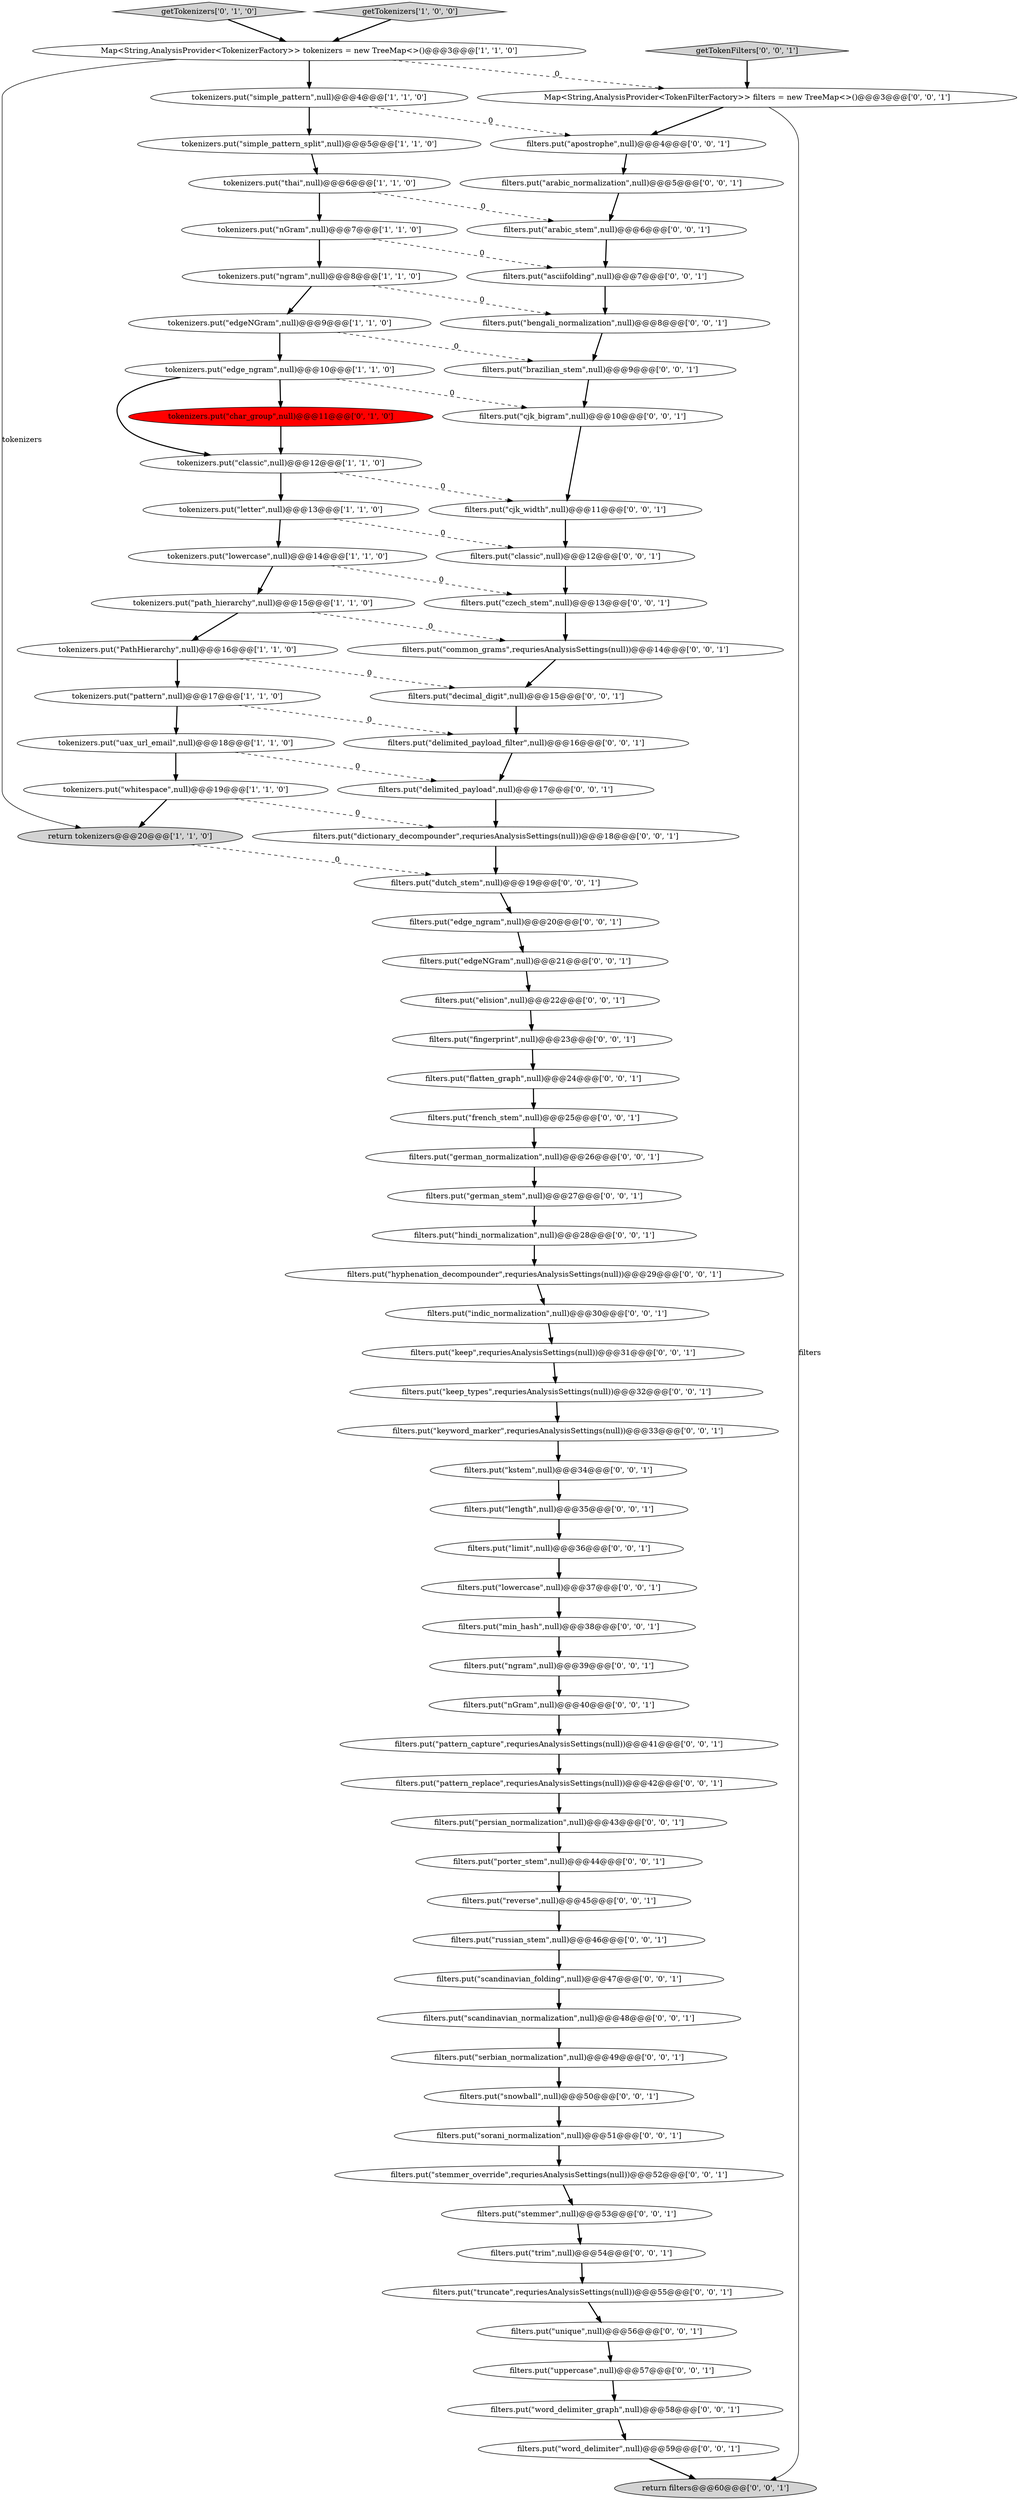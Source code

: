digraph {
29 [style = filled, label = "filters.put(\"persian_normalization\",null)@@@43@@@['0', '0', '1']", fillcolor = white, shape = ellipse image = "AAA0AAABBB3BBB"];
74 [style = filled, label = "filters.put(\"sorani_normalization\",null)@@@51@@@['0', '0', '1']", fillcolor = white, shape = ellipse image = "AAA0AAABBB3BBB"];
77 [style = filled, label = "filters.put(\"russian_stem\",null)@@@46@@@['0', '0', '1']", fillcolor = white, shape = ellipse image = "AAA0AAABBB3BBB"];
24 [style = filled, label = "filters.put(\"nGram\",null)@@@40@@@['0', '0', '1']", fillcolor = white, shape = ellipse image = "AAA0AAABBB3BBB"];
28 [style = filled, label = "filters.put(\"brazilian_stem\",null)@@@9@@@['0', '0', '1']", fillcolor = white, shape = ellipse image = "AAA0AAABBB3BBB"];
52 [style = filled, label = "filters.put(\"apostrophe\",null)@@@4@@@['0', '0', '1']", fillcolor = white, shape = ellipse image = "AAA0AAABBB3BBB"];
23 [style = filled, label = "filters.put(\"word_delimiter_graph\",null)@@@58@@@['0', '0', '1']", fillcolor = white, shape = ellipse image = "AAA0AAABBB3BBB"];
12 [style = filled, label = "tokenizers.put(\"ngram\",null)@@@8@@@['1', '1', '0']", fillcolor = white, shape = ellipse image = "AAA0AAABBB1BBB"];
30 [style = filled, label = "filters.put(\"keep\",requriesAnalysisSettings(null))@@@31@@@['0', '0', '1']", fillcolor = white, shape = ellipse image = "AAA0AAABBB3BBB"];
22 [style = filled, label = "filters.put(\"elision\",null)@@@22@@@['0', '0', '1']", fillcolor = white, shape = ellipse image = "AAA0AAABBB3BBB"];
66 [style = filled, label = "filters.put(\"czech_stem\",null)@@@13@@@['0', '0', '1']", fillcolor = white, shape = ellipse image = "AAA0AAABBB3BBB"];
73 [style = filled, label = "filters.put(\"truncate\",requriesAnalysisSettings(null))@@@55@@@['0', '0', '1']", fillcolor = white, shape = ellipse image = "AAA0AAABBB3BBB"];
78 [style = filled, label = "Map<String,AnalysisProvider<TokenFilterFactory>> filters = new TreeMap<>()@@@3@@@['0', '0', '1']", fillcolor = white, shape = ellipse image = "AAA0AAABBB3BBB"];
40 [style = filled, label = "getTokenFilters['0', '0', '1']", fillcolor = lightgray, shape = diamond image = "AAA0AAABBB3BBB"];
27 [style = filled, label = "filters.put(\"delimited_payload_filter\",null)@@@16@@@['0', '0', '1']", fillcolor = white, shape = ellipse image = "AAA0AAABBB3BBB"];
8 [style = filled, label = "tokenizers.put(\"pattern\",null)@@@17@@@['1', '1', '0']", fillcolor = white, shape = ellipse image = "AAA0AAABBB1BBB"];
61 [style = filled, label = "filters.put(\"trim\",null)@@@54@@@['0', '0', '1']", fillcolor = white, shape = ellipse image = "AAA0AAABBB3BBB"];
37 [style = filled, label = "filters.put(\"bengali_normalization\",null)@@@8@@@['0', '0', '1']", fillcolor = white, shape = ellipse image = "AAA0AAABBB3BBB"];
65 [style = filled, label = "filters.put(\"cjk_width\",null)@@@11@@@['0', '0', '1']", fillcolor = white, shape = ellipse image = "AAA0AAABBB3BBB"];
58 [style = filled, label = "filters.put(\"dictionary_decompounder\",requriesAnalysisSettings(null))@@@18@@@['0', '0', '1']", fillcolor = white, shape = ellipse image = "AAA0AAABBB3BBB"];
46 [style = filled, label = "filters.put(\"flatten_graph\",null)@@@24@@@['0', '0', '1']", fillcolor = white, shape = ellipse image = "AAA0AAABBB3BBB"];
64 [style = filled, label = "filters.put(\"scandinavian_folding\",null)@@@47@@@['0', '0', '1']", fillcolor = white, shape = ellipse image = "AAA0AAABBB3BBB"];
53 [style = filled, label = "filters.put(\"german_stem\",null)@@@27@@@['0', '0', '1']", fillcolor = white, shape = ellipse image = "AAA0AAABBB3BBB"];
56 [style = filled, label = "filters.put(\"edgeNGram\",null)@@@21@@@['0', '0', '1']", fillcolor = white, shape = ellipse image = "AAA0AAABBB3BBB"];
19 [style = filled, label = "getTokenizers['0', '1', '0']", fillcolor = lightgray, shape = diamond image = "AAA0AAABBB2BBB"];
76 [style = filled, label = "filters.put(\"german_normalization\",null)@@@26@@@['0', '0', '1']", fillcolor = white, shape = ellipse image = "AAA0AAABBB3BBB"];
2 [style = filled, label = "tokenizers.put(\"path_hierarchy\",null)@@@15@@@['1', '1', '0']", fillcolor = white, shape = ellipse image = "AAA0AAABBB1BBB"];
5 [style = filled, label = "tokenizers.put(\"lowercase\",null)@@@14@@@['1', '1', '0']", fillcolor = white, shape = ellipse image = "AAA0AAABBB1BBB"];
43 [style = filled, label = "filters.put(\"porter_stem\",null)@@@44@@@['0', '0', '1']", fillcolor = white, shape = ellipse image = "AAA0AAABBB3BBB"];
69 [style = filled, label = "filters.put(\"snowball\",null)@@@50@@@['0', '0', '1']", fillcolor = white, shape = ellipse image = "AAA0AAABBB3BBB"];
17 [style = filled, label = "tokenizers.put(\"uax_url_email\",null)@@@18@@@['1', '1', '0']", fillcolor = white, shape = ellipse image = "AAA0AAABBB1BBB"];
47 [style = filled, label = "filters.put(\"min_hash\",null)@@@38@@@['0', '0', '1']", fillcolor = white, shape = ellipse image = "AAA0AAABBB3BBB"];
60 [style = filled, label = "filters.put(\"stemmer\",null)@@@53@@@['0', '0', '1']", fillcolor = white, shape = ellipse image = "AAA0AAABBB3BBB"];
67 [style = filled, label = "filters.put(\"classic\",null)@@@12@@@['0', '0', '1']", fillcolor = white, shape = ellipse image = "AAA0AAABBB3BBB"];
4 [style = filled, label = "tokenizers.put(\"classic\",null)@@@12@@@['1', '1', '0']", fillcolor = white, shape = ellipse image = "AAA0AAABBB1BBB"];
39 [style = filled, label = "filters.put(\"stemmer_override\",requriesAnalysisSettings(null))@@@52@@@['0', '0', '1']", fillcolor = white, shape = ellipse image = "AAA0AAABBB3BBB"];
72 [style = filled, label = "filters.put(\"serbian_normalization\",null)@@@49@@@['0', '0', '1']", fillcolor = white, shape = ellipse image = "AAA0AAABBB3BBB"];
75 [style = filled, label = "filters.put(\"cjk_bigram\",null)@@@10@@@['0', '0', '1']", fillcolor = white, shape = ellipse image = "AAA0AAABBB3BBB"];
57 [style = filled, label = "filters.put(\"dutch_stem\",null)@@@19@@@['0', '0', '1']", fillcolor = white, shape = ellipse image = "AAA0AAABBB3BBB"];
33 [style = filled, label = "filters.put(\"asciifolding\",null)@@@7@@@['0', '0', '1']", fillcolor = white, shape = ellipse image = "AAA0AAABBB3BBB"];
11 [style = filled, label = "tokenizers.put(\"nGram\",null)@@@7@@@['1', '1', '0']", fillcolor = white, shape = ellipse image = "AAA0AAABBB1BBB"];
44 [style = filled, label = "filters.put(\"lowercase\",null)@@@37@@@['0', '0', '1']", fillcolor = white, shape = ellipse image = "AAA0AAABBB3BBB"];
54 [style = filled, label = "filters.put(\"scandinavian_normalization\",null)@@@48@@@['0', '0', '1']", fillcolor = white, shape = ellipse image = "AAA0AAABBB3BBB"];
36 [style = filled, label = "filters.put(\"decimal_digit\",null)@@@15@@@['0', '0', '1']", fillcolor = white, shape = ellipse image = "AAA0AAABBB3BBB"];
21 [style = filled, label = "filters.put(\"delimited_payload\",null)@@@17@@@['0', '0', '1']", fillcolor = white, shape = ellipse image = "AAA0AAABBB3BBB"];
18 [style = filled, label = "tokenizers.put(\"char_group\",null)@@@11@@@['0', '1', '0']", fillcolor = red, shape = ellipse image = "AAA1AAABBB2BBB"];
42 [style = filled, label = "filters.put(\"reverse\",null)@@@45@@@['0', '0', '1']", fillcolor = white, shape = ellipse image = "AAA0AAABBB3BBB"];
49 [style = filled, label = "filters.put(\"uppercase\",null)@@@57@@@['0', '0', '1']", fillcolor = white, shape = ellipse image = "AAA0AAABBB3BBB"];
59 [style = filled, label = "filters.put(\"pattern_replace\",requriesAnalysisSettings(null))@@@42@@@['0', '0', '1']", fillcolor = white, shape = ellipse image = "AAA0AAABBB3BBB"];
63 [style = filled, label = "filters.put(\"edge_ngram\",null)@@@20@@@['0', '0', '1']", fillcolor = white, shape = ellipse image = "AAA0AAABBB3BBB"];
71 [style = filled, label = "filters.put(\"length\",null)@@@35@@@['0', '0', '1']", fillcolor = white, shape = ellipse image = "AAA0AAABBB3BBB"];
48 [style = filled, label = "filters.put(\"ngram\",null)@@@39@@@['0', '0', '1']", fillcolor = white, shape = ellipse image = "AAA0AAABBB3BBB"];
41 [style = filled, label = "filters.put(\"word_delimiter\",null)@@@59@@@['0', '0', '1']", fillcolor = white, shape = ellipse image = "AAA0AAABBB3BBB"];
50 [style = filled, label = "filters.put(\"arabic_stem\",null)@@@6@@@['0', '0', '1']", fillcolor = white, shape = ellipse image = "AAA0AAABBB3BBB"];
25 [style = filled, label = "filters.put(\"hyphenation_decompounder\",requriesAnalysisSettings(null))@@@29@@@['0', '0', '1']", fillcolor = white, shape = ellipse image = "AAA0AAABBB3BBB"];
55 [style = filled, label = "filters.put(\"hindi_normalization\",null)@@@28@@@['0', '0', '1']", fillcolor = white, shape = ellipse image = "AAA0AAABBB3BBB"];
51 [style = filled, label = "filters.put(\"limit\",null)@@@36@@@['0', '0', '1']", fillcolor = white, shape = ellipse image = "AAA0AAABBB3BBB"];
70 [style = filled, label = "filters.put(\"keep_types\",requriesAnalysisSettings(null))@@@32@@@['0', '0', '1']", fillcolor = white, shape = ellipse image = "AAA0AAABBB3BBB"];
14 [style = filled, label = "tokenizers.put(\"simple_pattern_split\",null)@@@5@@@['1', '1', '0']", fillcolor = white, shape = ellipse image = "AAA0AAABBB1BBB"];
68 [style = filled, label = "filters.put(\"kstem\",null)@@@34@@@['0', '0', '1']", fillcolor = white, shape = ellipse image = "AAA0AAABBB3BBB"];
26 [style = filled, label = "filters.put(\"indic_normalization\",null)@@@30@@@['0', '0', '1']", fillcolor = white, shape = ellipse image = "AAA0AAABBB3BBB"];
13 [style = filled, label = "return tokenizers@@@20@@@['1', '1', '0']", fillcolor = lightgray, shape = ellipse image = "AAA0AAABBB1BBB"];
34 [style = filled, label = "return filters@@@60@@@['0', '0', '1']", fillcolor = lightgray, shape = ellipse image = "AAA0AAABBB3BBB"];
38 [style = filled, label = "filters.put(\"pattern_capture\",requriesAnalysisSettings(null))@@@41@@@['0', '0', '1']", fillcolor = white, shape = ellipse image = "AAA0AAABBB3BBB"];
45 [style = filled, label = "filters.put(\"unique\",null)@@@56@@@['0', '0', '1']", fillcolor = white, shape = ellipse image = "AAA0AAABBB3BBB"];
6 [style = filled, label = "tokenizers.put(\"PathHierarchy\",null)@@@16@@@['1', '1', '0']", fillcolor = white, shape = ellipse image = "AAA0AAABBB1BBB"];
1 [style = filled, label = "tokenizers.put(\"letter\",null)@@@13@@@['1', '1', '0']", fillcolor = white, shape = ellipse image = "AAA0AAABBB1BBB"];
10 [style = filled, label = "getTokenizers['1', '0', '0']", fillcolor = lightgray, shape = diamond image = "AAA0AAABBB1BBB"];
7 [style = filled, label = "tokenizers.put(\"simple_pattern\",null)@@@4@@@['1', '1', '0']", fillcolor = white, shape = ellipse image = "AAA0AAABBB1BBB"];
3 [style = filled, label = "tokenizers.put(\"thai\",null)@@@6@@@['1', '1', '0']", fillcolor = white, shape = ellipse image = "AAA0AAABBB1BBB"];
16 [style = filled, label = "tokenizers.put(\"edgeNGram\",null)@@@9@@@['1', '1', '0']", fillcolor = white, shape = ellipse image = "AAA0AAABBB1BBB"];
31 [style = filled, label = "filters.put(\"french_stem\",null)@@@25@@@['0', '0', '1']", fillcolor = white, shape = ellipse image = "AAA0AAABBB3BBB"];
35 [style = filled, label = "filters.put(\"fingerprint\",null)@@@23@@@['0', '0', '1']", fillcolor = white, shape = ellipse image = "AAA0AAABBB3BBB"];
62 [style = filled, label = "filters.put(\"arabic_normalization\",null)@@@5@@@['0', '0', '1']", fillcolor = white, shape = ellipse image = "AAA0AAABBB3BBB"];
9 [style = filled, label = "tokenizers.put(\"edge_ngram\",null)@@@10@@@['1', '1', '0']", fillcolor = white, shape = ellipse image = "AAA0AAABBB1BBB"];
0 [style = filled, label = "tokenizers.put(\"whitespace\",null)@@@19@@@['1', '1', '0']", fillcolor = white, shape = ellipse image = "AAA0AAABBB1BBB"];
15 [style = filled, label = "Map<String,AnalysisProvider<TokenizerFactory>> tokenizers = new TreeMap<>()@@@3@@@['1', '1', '0']", fillcolor = white, shape = ellipse image = "AAA0AAABBB1BBB"];
32 [style = filled, label = "filters.put(\"keyword_marker\",requriesAnalysisSettings(null))@@@33@@@['0', '0', '1']", fillcolor = white, shape = ellipse image = "AAA0AAABBB3BBB"];
20 [style = filled, label = "filters.put(\"common_grams\",requriesAnalysisSettings(null))@@@14@@@['0', '0', '1']", fillcolor = white, shape = ellipse image = "AAA0AAABBB3BBB"];
1->5 [style = bold, label=""];
14->3 [style = bold, label=""];
65->67 [style = bold, label=""];
37->28 [style = bold, label=""];
0->13 [style = bold, label=""];
2->6 [style = bold, label=""];
11->33 [style = dashed, label="0"];
21->58 [style = bold, label=""];
43->42 [style = bold, label=""];
63->56 [style = bold, label=""];
46->31 [style = bold, label=""];
7->14 [style = bold, label=""];
39->60 [style = bold, label=""];
57->63 [style = bold, label=""];
66->20 [style = bold, label=""];
6->36 [style = dashed, label="0"];
70->32 [style = bold, label=""];
29->43 [style = bold, label=""];
19->15 [style = bold, label=""];
42->77 [style = bold, label=""];
16->28 [style = dashed, label="0"];
44->47 [style = bold, label=""];
48->24 [style = bold, label=""];
16->9 [style = bold, label=""];
30->70 [style = bold, label=""];
77->64 [style = bold, label=""];
12->37 [style = dashed, label="0"];
47->48 [style = bold, label=""];
32->68 [style = bold, label=""];
4->65 [style = dashed, label="0"];
3->11 [style = bold, label=""];
51->44 [style = bold, label=""];
11->12 [style = bold, label=""];
24->38 [style = bold, label=""];
75->65 [style = bold, label=""];
8->17 [style = bold, label=""];
55->25 [style = bold, label=""];
18->4 [style = bold, label=""];
0->58 [style = dashed, label="0"];
7->52 [style = dashed, label="0"];
25->26 [style = bold, label=""];
31->76 [style = bold, label=""];
13->57 [style = dashed, label="0"];
76->53 [style = bold, label=""];
52->62 [style = bold, label=""];
1->67 [style = dashed, label="0"];
38->59 [style = bold, label=""];
69->74 [style = bold, label=""];
9->75 [style = dashed, label="0"];
72->69 [style = bold, label=""];
67->66 [style = bold, label=""];
58->57 [style = bold, label=""];
73->45 [style = bold, label=""];
49->23 [style = bold, label=""];
78->52 [style = bold, label=""];
23->41 [style = bold, label=""];
28->75 [style = bold, label=""];
17->0 [style = bold, label=""];
9->18 [style = bold, label=""];
60->61 [style = bold, label=""];
40->78 [style = bold, label=""];
4->1 [style = bold, label=""];
50->33 [style = bold, label=""];
15->78 [style = dashed, label="0"];
33->37 [style = bold, label=""];
22->35 [style = bold, label=""];
27->21 [style = bold, label=""];
74->39 [style = bold, label=""];
41->34 [style = bold, label=""];
20->36 [style = bold, label=""];
53->55 [style = bold, label=""];
71->51 [style = bold, label=""];
2->20 [style = dashed, label="0"];
10->15 [style = bold, label=""];
15->7 [style = bold, label=""];
15->13 [style = solid, label="tokenizers"];
45->49 [style = bold, label=""];
9->4 [style = bold, label=""];
12->16 [style = bold, label=""];
64->54 [style = bold, label=""];
17->21 [style = dashed, label="0"];
26->30 [style = bold, label=""];
5->2 [style = bold, label=""];
59->29 [style = bold, label=""];
3->50 [style = dashed, label="0"];
36->27 [style = bold, label=""];
68->71 [style = bold, label=""];
6->8 [style = bold, label=""];
56->22 [style = bold, label=""];
61->73 [style = bold, label=""];
62->50 [style = bold, label=""];
54->72 [style = bold, label=""];
5->66 [style = dashed, label="0"];
8->27 [style = dashed, label="0"];
78->34 [style = solid, label="filters"];
35->46 [style = bold, label=""];
}
